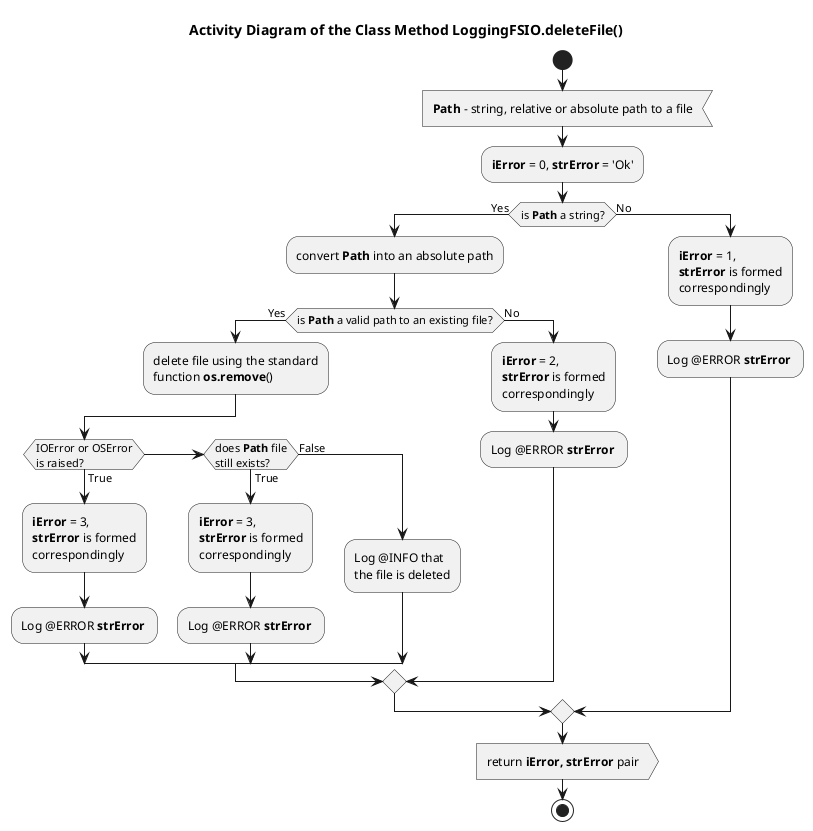 @startuml fsio_lib_logging_fsio_loggingfsio_deletefile

title Activity Diagram of the Class Method LoggingFSIO.deleteFile()

start

:<b>Path</b> - string, relative or absolute path to a file<

:<b>iError</b> = 0, <b>strError</b> = 'Ok';

if (is <b>Path</b> a string?) then (Yes)
    :convert <b>Path</b> into an absolute path;
    
    if (is <b>Path</b> a valid path to an existing file?) then (Yes)
        :delete file using the standard
        function <b>os.remove</b>();
        
        if (IOError or OSError\nis raised?) then (True)
            :<b>iError</b> = 3,
            <b>strError</b> is formed
            correspondingly;
        
            :Log @ERROR <b>strError</b> ;
        elseif (does <b>Path</b> file\nstill exists?) then (True)
            :<b>iError</b> = 3,
            <b>strError</b> is formed
            correspondingly;
        
            :Log @ERROR <b>strError</b> ;
        else (False)
            :Log @INFO that
            the file is deleted;
        endif
    else (No)
        :<b>iError</b> = 2,
        <b>strError</b> is formed
        correspondingly;
        
        :Log @ERROR <b>strError</b> ;
    endif
else (No)
    :<b>iError</b> = 1,
    <b>strError</b> is formed
    correspondingly;
    
    :Log @ERROR <b>strError</b> ;
endif

:return <b>iError, strError</b> pair>

stop

@enduml